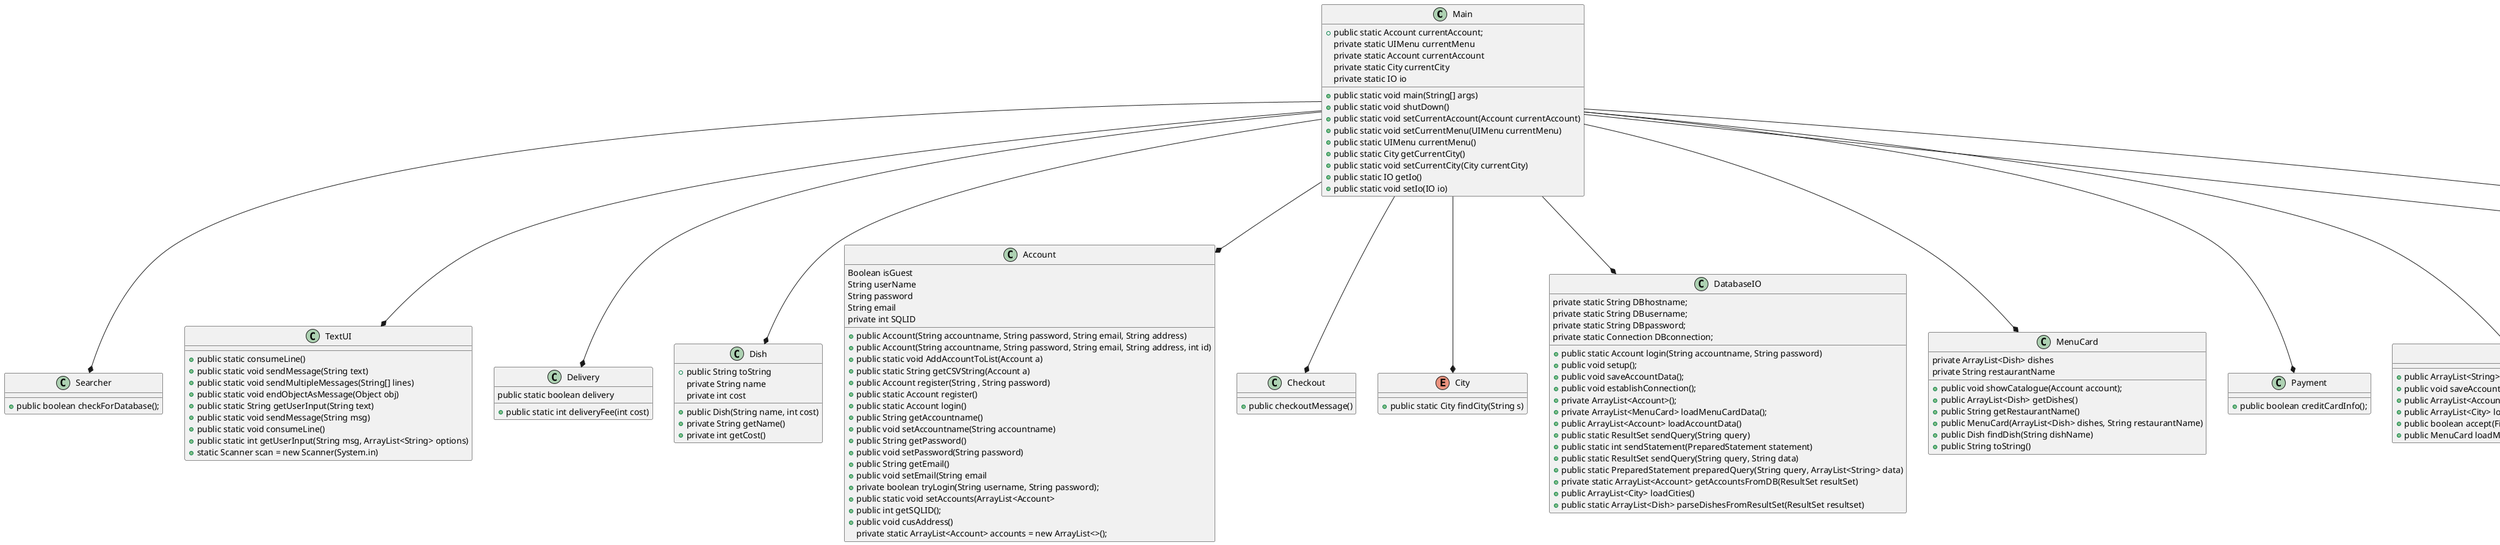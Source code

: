 @startuml

class Main
class Account
class Checkout
enum City
class DatabaseIO
class Delivery
class Dish
class FileIO
interface IO
class MainUIMenu
class MenuCard
class Payment
class Searcher
class StartMenu
class TextUI
interface UiMenu

Main --* Account
Main --* Checkout
Main --* City
Main --* DatabaseIO
Main --* Delivery
Main --* Dish
Main --* FileIO
Main --* MainUIMenu
Main --* MenuCard
Main --* Payment
Main --* Searcher
Main --* StartMenu
Main --* TextUI

IO <|-- FileIO : is a
IO <|-- DatabaseIOIO : is a

UiMenu <|-- MainUIMenu
UiMenu <|-- StartMenu


Account : + public Account(String accountname, String password, String email, String address)
Account : + public Account(String accountname, String password, String email, String address, int id)
Account : + public static void AddAccountToList(Account a)
Account : + public static String getCSVString(Account a)

Account : + public Account register(String , String password)
Account : + public static Account register()
Account : + public static Account login()
Account : + public String getAccountname()
Account : + public void setAccountname(String accountname)
Account : + public String getPassword()
Account : + public void setPassword(String password)
Account : + public String getEmail()
Account : + public void setEmail(String email
Account : + private boolean tryLogin(String username, String password);
Account : + public static void setAccounts(ArrayList<Account>
Account : + public int getSQLID();
Account : + public void cusAddress()
Account :  Boolean isGuest
Account :  String userName
Account :  String password
Account :  String email
Account :  private int SQLID
Account :  private static ArrayList<Account> accounts = new ArrayList<>();

Checkout : + public checkoutMessage()

City : + public static City findCity(String s)

TextUI : + public static consumeLine()
TextUI : + public static void sendMessage(String text)
TextUI : + public static void sendMultipleMessages(String[] lines)
TextUI : + public static void endObjectAsMessage(Object obj)
TextUI : + public static String getUserInput(String text)

DatabaseIO : + public static Account login(String accountname, String password)
DatabaseIO : + public void setup();
DatabaseIO : + public void saveAccountData();
DatabaseIO : + public void establishConnection();
DatabaseIO : + private ArrayList<Account>();
DatabaseIO : + private ArrayList<MenuCard> loadMenuCardData();
DatabaseIO : + public ArrayList<Account> loadAccountData()
DatabaseIO : + public static ResultSet sendQuery(String query)
DatabaseIO : + public static int sendStatement(PreparedStatement statement)
DatabaseIO : + public static ResultSet sendQuery(String query, String data)
DatabaseIO : + public static PreparedStatement preparedQuery(String query, ArrayList<String> data)
DatabaseIO : + private static ArrayList<Account> getAccountsFromDB(ResultSet resultSet)
DatabaseIO : + public ArrayList<City> loadCities()
DatabaseIO : + public static ArrayList<Dish> parseDishesFromResultSet(ResultSet resultset)
DatabaseIO : private static String DBhostname;
DatabaseIO : private static String DBusername;
DatabaseIO : private static String DBpassword;
DatabaseIO : private static Connection DBconnection;

Delivery : + public static int deliveryFee(int cost)
Delivery : public static boolean delivery

Dish : + public Dish(String name, int cost)
Dish : + private String getName()
Dish : + private int getCost()
Dish : + public String toString
Dish : private String name
Dish : private int cost

FileIO : + public ArrayList<String> returnRestaurantsOfCity(City c)
FileIO : + public void saveAccountData(ArrayList<Account> accounts)
FileIO : + public ArrayList<Account> loadAccountData()
FileIO : + public ArrayList<City> loadCities()
FileIO : + public boolean accept(File current, String name)
FileIO : + public MenuCard loadMenuCardFromRestaurant(String restaurant, City c)

Main : + public static void main(String[] args)
Main : + public static void shutDown()
Main : + public static Account currentAccount;
Main : + public static void setCurrentAccount(Account currentAccount)
Main : + public static void setCurrentMenu(UIMenu currentMenu)
Main : + public static UIMenu currentMenu()
Main : + public static City getCurrentCity()
Main : + public static void setCurrentCity(City currentCity)
Main : + public static IO getIo()
Main : + public static void setIo(IO io)
Main : private static UIMenu currentMenu
Main : private static Account currentAccount
Main : private static City currentCity
Main : private static IO io

MainUIMenu : + public MainUIMenu()
MainUIMenu : + public void goBack()
MainUIMenu : + public void showMenu()

MenuCard : + public void showCatalogue(Account account);
MenuCard : + public ArrayList<Dish> getDishes()
MenuCard : + public String getRestaurantName()
MenuCard : + public MenuCard(ArrayList<Dish> dishes, String restaurantName)
MenuCard : + public Dish findDish(String dishName)
MenuCard : + public String toString()
MenuCard : private ArrayList<Dish> dishes
MenuCard : private String restaurantName

Payment : + public boolean creditCardInfo();

Searcher : + public boolean checkForDatabase();

StartMenu : + public void showMenu()
StartMenu : + public StartMenu()
StartMenu : + public void goBack()

TextUI : + public static void sendMessage(String msg)
TextUI : + public static void consumeLine()
TextUI : + public static int getUserInput(String msg, ArrayList<String> options)
TextUI : + static Scanner scan = new Scanner(System.in)




@enduml